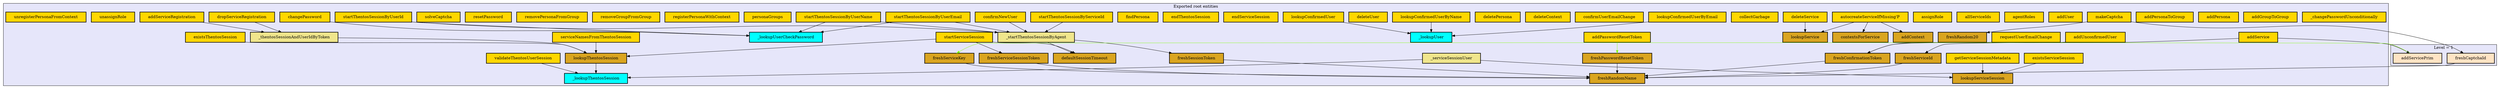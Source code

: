 digraph "Levels within Thentos.Action" {
    node [margin="0.4,0.1"
         ,style=filled];
    subgraph cluster_0 {
        graph [label="Exported root entities"
              ,style=filled
              ,fillcolor=lavender];
        1 [label=_changePasswordUnconditionally
          ,shape=box
          ,fillcolor=gold
          ,style="filled,bold"];
        2 [label=_lookupThentosSession
          ,shape=box
          ,fillcolor=cyan
          ,style="filled,bold"];
        3 [label=_lookupUser
          ,shape=box
          ,fillcolor=cyan
          ,style="filled,bold"];
        4 [label=_lookupUserCheckPassword
          ,shape=box
          ,fillcolor=cyan
          ,style="filled,bold"];
        5 [label=_serviceSessionUser
          ,shape=box
          ,fillcolor=khaki
          ,style="filled,bold"];
        6 [label=_startThentosSessionByAgent
          ,shape=box
          ,fillcolor=khaki
          ,style="filled,bold"];
        7 [label=_thentosSessionAndUserIdByToken
          ,shape=box
          ,fillcolor=khaki
          ,style="filled,bold"];
        8 [label=addContext
          ,shape=box
          ,fillcolor=goldenrod
          ,style="filled,bold"];
        9 [label=addGroupToGroup
          ,shape=box
          ,fillcolor=gold
          ,style="filled,bold"];
        10 [label=addPasswordResetToken
           ,shape=box
           ,fillcolor=gold
           ,style="filled,bold"];
        11 [label=addPersona
           ,shape=box
           ,fillcolor=gold
           ,style="filled,bold"];
        12 [label=addPersonaToGroup
           ,shape=box
           ,fillcolor=gold
           ,style="filled,bold"];
        13 [label=addService
           ,shape=box
           ,fillcolor=gold
           ,style="filled,bold"];
        15 [label=addServiceRegistration
           ,shape=box
           ,fillcolor=gold
           ,style="filled,bold"];
        16 [label=addUnconfirmedUser
           ,shape=box
           ,fillcolor=gold
           ,style="filled,bold"];
        17 [label=addUser
           ,shape=box
           ,fillcolor=gold
           ,style="filled,bold"];
        18 [label=agentRoles
           ,shape=box
           ,fillcolor=gold
           ,style="filled,bold"];
        19 [label=allServiceIds
           ,shape=box
           ,fillcolor=gold
           ,style="filled,bold"];
        20 [label=assignRole
           ,shape=box
           ,fillcolor=gold
           ,style="filled,bold"];
        21 [label="autocreateServiceIfMissing'P"
           ,shape=box
           ,fillcolor=gold
           ,style="filled,bold"];
        22 [label=changePassword
           ,shape=box
           ,fillcolor=gold
           ,style="filled,bold"];
        23 [label=collectGarbage
           ,shape=box
           ,fillcolor=gold
           ,style="filled,bold"];
        24 [label=confirmNewUser
           ,shape=box
           ,fillcolor=gold
           ,style="filled,bold"];
        25 [label=confirmUserEmailChange
           ,shape=box
           ,fillcolor=gold
           ,style="filled,bold"];
        26 [label=contextsForService
           ,shape=box
           ,fillcolor=goldenrod
           ,style="filled,bold"];
        27 [label=defaultSessionTimeout
           ,shape=box
           ,fillcolor=goldenrod
           ,style="filled,bold"];
        28 [label=deleteContext
           ,shape=box
           ,fillcolor=gold
           ,style="filled,bold"];
        29 [label=deletePersona
           ,shape=box
           ,fillcolor=gold
           ,style="filled,bold"];
        30 [label=deleteService
           ,shape=box
           ,fillcolor=gold
           ,style="filled,bold"];
        31 [label=deleteUser
           ,shape=box
           ,fillcolor=gold
           ,style="filled,bold"];
        32 [label=dropServiceRegistration
           ,shape=box
           ,fillcolor=gold
           ,style="filled,bold"];
        33 [label=endServiceSession
           ,shape=box
           ,fillcolor=gold
           ,style="filled,bold"];
        34 [label=endThentosSession
           ,shape=box
           ,fillcolor=gold
           ,style="filled,bold"];
        35 [label=existsServiceSession
           ,shape=box
           ,fillcolor=gold
           ,style="filled,bold"];
        36 [label=existsThentosSession
           ,shape=box
           ,fillcolor=gold
           ,style="filled,bold"];
        37 [label=findPersona
           ,shape=box
           ,fillcolor=gold
           ,style="filled,bold"];
        39 [label=freshConfirmationToken
           ,shape=box
           ,fillcolor=goldenrod
           ,style="filled,bold"];
        40 [label=freshPasswordResetToken
           ,shape=box
           ,fillcolor=goldenrod
           ,style="filled,bold"];
        41 [label=freshRandom20
           ,shape=box
           ,fillcolor=goldenrod
           ,style="filled,bold"];
        42 [label=freshRandomName
           ,shape=box
           ,fillcolor=goldenrod
           ,style="filled,bold"];
        43 [label=freshServiceId
           ,shape=box
           ,fillcolor=goldenrod
           ,style="filled,bold"];
        44 [label=freshServiceKey
           ,shape=box
           ,fillcolor=goldenrod
           ,style="filled,bold"];
        45 [label=freshServiceSessionToken
           ,shape=box
           ,fillcolor=goldenrod
           ,style="filled,bold"];
        46 [label=freshSessionToken
           ,shape=box
           ,fillcolor=goldenrod
           ,style="filled,bold"];
        47 [label=getServiceSessionMetadata
           ,shape=box
           ,fillcolor=gold
           ,style="filled,bold"];
        48 [label=lookupConfirmedUser
           ,shape=box
           ,fillcolor=gold
           ,style="filled,bold"];
        49 [label=lookupConfirmedUserByEmail
           ,shape=box
           ,fillcolor=gold
           ,style="filled,bold"];
        50 [label=lookupConfirmedUserByName
           ,shape=box
           ,fillcolor=gold
           ,style="filled,bold"];
        51 [label=lookupService
           ,shape=box
           ,fillcolor=goldenrod
           ,style="filled,bold"];
        52 [label=lookupServiceSession
           ,shape=box
           ,fillcolor=goldenrod
           ,style="filled,bold"];
        53 [label=lookupThentosSession
           ,shape=box
           ,fillcolor=goldenrod
           ,style="filled,bold"];
        54 [label=makeCaptcha
           ,shape=box
           ,fillcolor=gold
           ,style="filled,bold"];
        55 [label=personaGroups
           ,shape=box
           ,fillcolor=gold
           ,style="filled,bold"];
        56 [label=registerPersonaWithContext
           ,shape=box
           ,fillcolor=gold
           ,style="filled,bold"];
        57 [label=removeGroupFromGroup
           ,shape=box
           ,fillcolor=gold
           ,style="filled,bold"];
        58 [label=removePersonaFromGroup
           ,shape=box
           ,fillcolor=gold
           ,style="filled,bold"];
        59 [label=requestUserEmailChange
           ,shape=box
           ,fillcolor=gold
           ,style="filled,bold"];
        60 [label=resetPassword
           ,shape=box
           ,fillcolor=gold
           ,style="filled,bold"];
        61 [label=serviceNamesFromThentosSession
           ,shape=box
           ,fillcolor=gold
           ,style="filled,bold"];
        62 [label=solveCaptcha
           ,shape=box
           ,fillcolor=gold
           ,style="filled,bold"];
        63 [label=startServiceSession
           ,shape=box
           ,fillcolor=gold
           ,style="filled,bold"];
        64 [label=startThentosSessionByServiceId
           ,shape=box
           ,fillcolor=gold
           ,style="filled,bold"];
        65 [label=startThentosSessionByUserEmail
           ,shape=box
           ,fillcolor=gold
           ,style="filled,bold"];
        66 [label=startThentosSessionByUserId
           ,shape=box
           ,fillcolor=gold
           ,style="filled,bold"];
        67 [label=startThentosSessionByUserName
           ,shape=box
           ,fillcolor=gold
           ,style="filled,bold"];
        68 [label=unassignRole
           ,shape=box
           ,fillcolor=gold
           ,style="filled,bold"];
        69 [label=unregisterPersonaFromContext
           ,shape=box
           ,fillcolor=gold
           ,style="filled,bold"];
        70 [label=validateThentosUserSession
           ,shape=box
           ,fillcolor=gold
           ,style="filled,bold"];
    }
    subgraph cluster_1 {
        graph [label="Level = 1"
              ,style=filled
              ,fillcolor=lavender];
        14 [label=addServicePrim
           ,shape=box
           ,fillcolor=bisque
           ,style="filled,bold"];
        38 [label=freshCaptchaId
           ,shape=box
           ,fillcolor=bisque
           ,style="filled,bold"];
    }
    5 -> 2 [penwidth=1,color=black];
    5 -> 52 [penwidth=1
            ,color=black];
    6 -> 27 [penwidth=1
            ,color=black];
    6 -> 46 [penwidth=1
            ,color=black];
    7 -> 53 [penwidth=1
            ,color=black];
    10 -> 40 [penwidth=1
             ,color=chartreuse];
    13 -> 14 [penwidth=1
             ,color=black];
    13 -> 43 [penwidth=1
             ,color=black];
    14 -> 44 [penwidth=1
             ,color=chartreuse];
    15 -> 7 [penwidth=1
            ,color=black];
    16 -> 39 [penwidth=1
             ,color=black];
    21 -> 8 [penwidth=1
            ,color=black];
    21 -> 26 [penwidth=1
             ,color=black];
    21 -> 51 [penwidth=1
             ,color=black];
    22 -> 4 [penwidth=1
            ,color=black];
    24 -> 6 [penwidth=1
            ,color=black];
    30 -> 51 [penwidth=1
             ,color=black];
    32 -> 7 [penwidth=1
            ,color=black];
    35 -> 52 [penwidth=1
             ,color=black];
    36 -> 53 [penwidth=1
             ,color=black];
    38 -> 42 [penwidth=1
             ,color=black];
    39 -> 42 [penwidth=1
             ,color=black];
    40 -> 42 [penwidth=1
             ,color=black];
    43 -> 42 [penwidth=1
             ,color=black];
    44 -> 42 [penwidth=1
             ,color=black];
    45 -> 42 [penwidth=1
             ,color=black];
    46 -> 42 [penwidth=1
             ,color=black];
    47 -> 52 [penwidth=1
             ,color=black];
    48 -> 3 [penwidth=1
            ,color=black];
    49 -> 3 [penwidth=1
            ,color=black];
    50 -> 3 [penwidth=1
            ,color=black];
    53 -> 2 [penwidth=1
            ,color=black];
    54 -> 38 [penwidth=1
             ,color=black];
    54 -> 41 [penwidth=1
             ,color=black];
    59 -> 39 [penwidth=1
             ,color=black];
    61 -> 53 [penwidth=1
             ,color=black];
    63 -> 27 [penwidth=1
             ,color=black];
    63 -> 45 [penwidth=1
             ,color=black];
    63 -> 53 [penwidth=1
             ,color=black];
    64 -> 6 [penwidth=1
            ,color=black];
    65 -> 4 [penwidth=1
            ,color=black];
    65 -> 6 [penwidth=1
            ,color=black];
    66 -> 4 [penwidth=1
            ,color=black];
    66 -> 6 [penwidth=1
            ,color=black];
    67 -> 4 [penwidth=1
            ,color=black];
    67 -> 6 [penwidth=1
            ,color=black];
    70 -> 2 [penwidth=1
            ,color=black];
}
